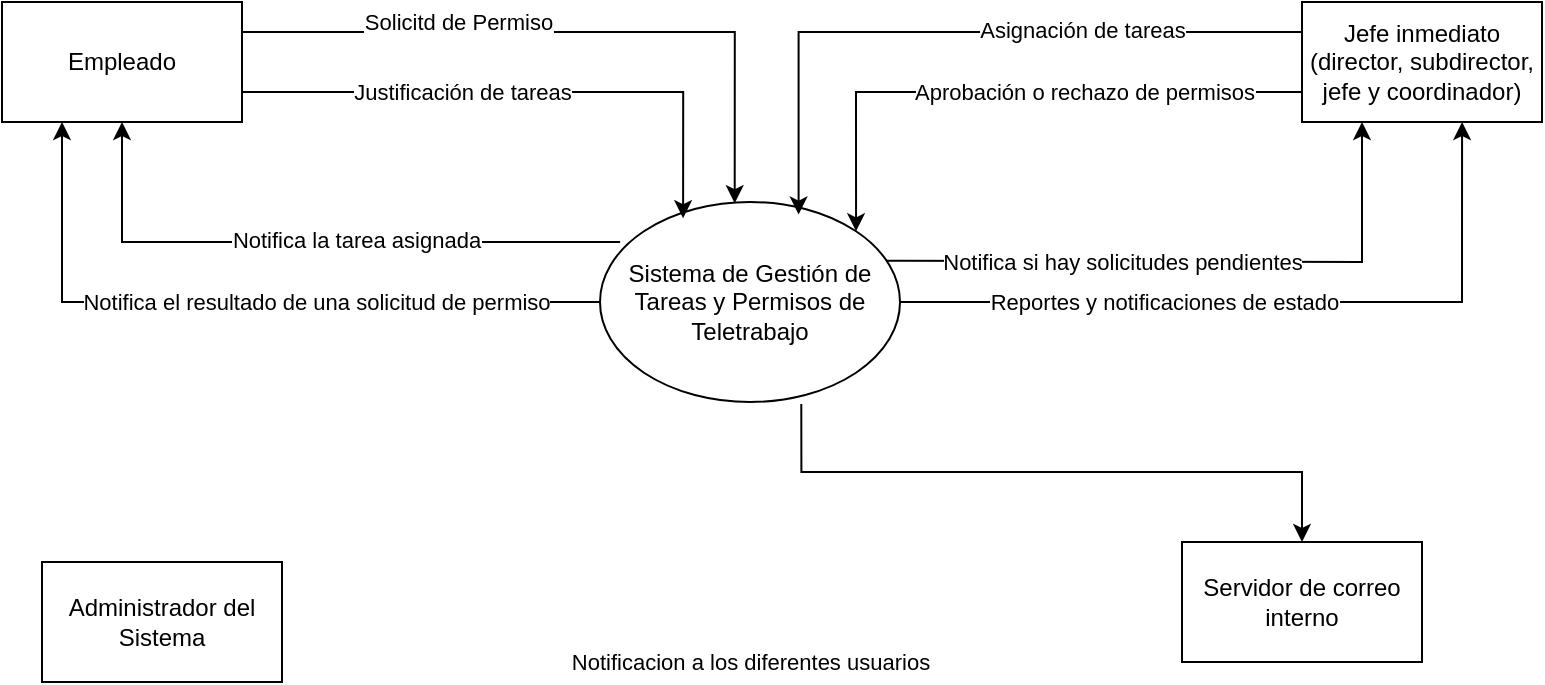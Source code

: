 <mxfile version="26.2.14">
  <diagram name="Página-1" id="IHVPM5v80Y-Uaolm_7tG">
    <mxGraphModel dx="834" dy="422" grid="1" gridSize="10" guides="1" tooltips="1" connect="1" arrows="1" fold="1" page="1" pageScale="1" pageWidth="827" pageHeight="1169" math="0" shadow="0">
      <root>
        <mxCell id="0" />
        <mxCell id="1" parent="0" />
        <mxCell id="SD1OdpLJb4vjs_2V6Wb9-16" style="edgeStyle=orthogonalEdgeStyle;rounded=0;orthogonalLoop=1;jettySize=auto;html=1;exitX=0.671;exitY=1.01;exitDx=0;exitDy=0;entryX=0.5;entryY=0;entryDx=0;entryDy=0;exitPerimeter=0;" edge="1" parent="1" source="SD1OdpLJb4vjs_2V6Wb9-2" target="SD1OdpLJb4vjs_2V6Wb9-6">
          <mxGeometry relative="1" as="geometry">
            <mxPoint x="560" y="360" as="targetPoint" />
          </mxGeometry>
        </mxCell>
        <mxCell id="SD1OdpLJb4vjs_2V6Wb9-17" value="Notificacion a los diferentes usuarios" style="edgeLabel;html=1;align=center;verticalAlign=middle;resizable=0;points=[];" vertex="1" connectable="0" parent="SD1OdpLJb4vjs_2V6Wb9-16">
          <mxGeometry x="-0.44" y="1" relative="1" as="geometry">
            <mxPoint x="-81" y="96" as="offset" />
          </mxGeometry>
        </mxCell>
        <mxCell id="SD1OdpLJb4vjs_2V6Wb9-19" style="edgeStyle=orthogonalEdgeStyle;rounded=0;orthogonalLoop=1;jettySize=auto;html=1;exitX=0.067;exitY=0.2;exitDx=0;exitDy=0;entryX=0.5;entryY=1;entryDx=0;entryDy=0;exitPerimeter=0;" edge="1" parent="1" source="SD1OdpLJb4vjs_2V6Wb9-2" target="SD1OdpLJb4vjs_2V6Wb9-3">
          <mxGeometry relative="1" as="geometry" />
        </mxCell>
        <mxCell id="SD1OdpLJb4vjs_2V6Wb9-20" value="Notifica la tarea asignada" style="edgeLabel;html=1;align=center;verticalAlign=middle;resizable=0;points=[];" vertex="1" connectable="0" parent="SD1OdpLJb4vjs_2V6Wb9-19">
          <mxGeometry x="-0.146" y="-1" relative="1" as="geometry">
            <mxPoint as="offset" />
          </mxGeometry>
        </mxCell>
        <mxCell id="SD1OdpLJb4vjs_2V6Wb9-21" style="edgeStyle=orthogonalEdgeStyle;rounded=0;orthogonalLoop=1;jettySize=auto;html=1;exitX=0;exitY=0.5;exitDx=0;exitDy=0;entryX=0.25;entryY=1;entryDx=0;entryDy=0;" edge="1" parent="1" source="SD1OdpLJb4vjs_2V6Wb9-2" target="SD1OdpLJb4vjs_2V6Wb9-3">
          <mxGeometry relative="1" as="geometry" />
        </mxCell>
        <mxCell id="SD1OdpLJb4vjs_2V6Wb9-22" value="Notifica el resultado de una solicitud de permiso" style="edgeLabel;html=1;align=center;verticalAlign=middle;resizable=0;points=[];" vertex="1" connectable="0" parent="SD1OdpLJb4vjs_2V6Wb9-21">
          <mxGeometry x="-0.521" y="-1" relative="1" as="geometry">
            <mxPoint x="-56" y="1" as="offset" />
          </mxGeometry>
        </mxCell>
        <mxCell id="SD1OdpLJb4vjs_2V6Wb9-30" style="edgeStyle=orthogonalEdgeStyle;rounded=0;orthogonalLoop=1;jettySize=auto;html=1;exitX=0.948;exitY=0.294;exitDx=0;exitDy=0;entryX=0.25;entryY=1;entryDx=0;entryDy=0;exitPerimeter=0;" edge="1" parent="1" source="SD1OdpLJb4vjs_2V6Wb9-2" target="SD1OdpLJb4vjs_2V6Wb9-4">
          <mxGeometry relative="1" as="geometry">
            <Array as="points">
              <mxPoint x="489" y="269" />
              <mxPoint x="720" y="270" />
            </Array>
          </mxGeometry>
        </mxCell>
        <mxCell id="SD1OdpLJb4vjs_2V6Wb9-31" value="Notifica si hay solicitudes pendientes" style="edgeLabel;html=1;align=center;verticalAlign=middle;resizable=0;points=[];" vertex="1" connectable="0" parent="SD1OdpLJb4vjs_2V6Wb9-30">
          <mxGeometry x="-0.418" y="1" relative="1" as="geometry">
            <mxPoint x="29" y="1" as="offset" />
          </mxGeometry>
        </mxCell>
        <mxCell id="SD1OdpLJb4vjs_2V6Wb9-2" value="Sistema de Gestión de Tareas y Permisos de Teletrabajo" style="ellipse;whiteSpace=wrap;html=1;" vertex="1" parent="1">
          <mxGeometry x="339" y="240" width="150" height="100" as="geometry" />
        </mxCell>
        <mxCell id="SD1OdpLJb4vjs_2V6Wb9-12" value="Solicitd de Permiso" style="edgeStyle=orthogonalEdgeStyle;rounded=0;orthogonalLoop=1;jettySize=auto;html=1;exitX=1;exitY=0.25;exitDx=0;exitDy=0;entryX=0.449;entryY=0.006;entryDx=0;entryDy=0;entryPerimeter=0;" edge="1" parent="1" source="SD1OdpLJb4vjs_2V6Wb9-3" target="SD1OdpLJb4vjs_2V6Wb9-2">
          <mxGeometry x="-0.351" y="5" relative="1" as="geometry">
            <mxPoint as="offset" />
          </mxGeometry>
        </mxCell>
        <mxCell id="SD1OdpLJb4vjs_2V6Wb9-13" value="Justificación de tareas" style="edgeStyle=orthogonalEdgeStyle;rounded=0;orthogonalLoop=1;jettySize=auto;html=1;exitX=1;exitY=0.75;exitDx=0;exitDy=0;entryX=0.277;entryY=0.081;entryDx=0;entryDy=0;entryPerimeter=0;" edge="1" parent="1" source="SD1OdpLJb4vjs_2V6Wb9-3" target="SD1OdpLJb4vjs_2V6Wb9-2">
          <mxGeometry x="-0.225" relative="1" as="geometry">
            <mxPoint x="370" y="250" as="targetPoint" />
            <mxPoint as="offset" />
          </mxGeometry>
        </mxCell>
        <mxCell id="SD1OdpLJb4vjs_2V6Wb9-3" value="Empleado" style="rounded=0;whiteSpace=wrap;html=1;" vertex="1" parent="1">
          <mxGeometry x="40" y="140" width="120" height="60" as="geometry" />
        </mxCell>
        <mxCell id="SD1OdpLJb4vjs_2V6Wb9-28" style="edgeStyle=orthogonalEdgeStyle;rounded=0;orthogonalLoop=1;jettySize=auto;html=1;exitX=0;exitY=0.75;exitDx=0;exitDy=0;entryX=1;entryY=0;entryDx=0;entryDy=0;" edge="1" parent="1" source="SD1OdpLJb4vjs_2V6Wb9-4" target="SD1OdpLJb4vjs_2V6Wb9-2">
          <mxGeometry relative="1" as="geometry" />
        </mxCell>
        <mxCell id="SD1OdpLJb4vjs_2V6Wb9-29" value="Aprobación o rechazo de permisos" style="edgeLabel;html=1;align=center;verticalAlign=middle;resizable=0;points=[];" vertex="1" connectable="0" parent="SD1OdpLJb4vjs_2V6Wb9-28">
          <mxGeometry x="-0.012" relative="1" as="geometry">
            <mxPoint x="35" as="offset" />
          </mxGeometry>
        </mxCell>
        <mxCell id="SD1OdpLJb4vjs_2V6Wb9-4" value="Jefe inmediato (director, subdirector, jefe y coordinador)" style="rounded=0;whiteSpace=wrap;html=1;" vertex="1" parent="1">
          <mxGeometry x="690" y="140" width="120" height="60" as="geometry" />
        </mxCell>
        <mxCell id="SD1OdpLJb4vjs_2V6Wb9-5" value="Administrador del Sistema" style="rounded=0;whiteSpace=wrap;html=1;" vertex="1" parent="1">
          <mxGeometry x="60" y="420" width="120" height="60" as="geometry" />
        </mxCell>
        <mxCell id="SD1OdpLJb4vjs_2V6Wb9-6" value="Servidor de correo interno" style="rounded=0;whiteSpace=wrap;html=1;" vertex="1" parent="1">
          <mxGeometry x="630" y="410" width="120" height="60" as="geometry" />
        </mxCell>
        <mxCell id="SD1OdpLJb4vjs_2V6Wb9-26" style="edgeStyle=orthogonalEdgeStyle;rounded=0;orthogonalLoop=1;jettySize=auto;html=1;exitX=0;exitY=0.25;exitDx=0;exitDy=0;entryX=0.662;entryY=0.063;entryDx=0;entryDy=0;entryPerimeter=0;" edge="1" parent="1" source="SD1OdpLJb4vjs_2V6Wb9-4" target="SD1OdpLJb4vjs_2V6Wb9-2">
          <mxGeometry relative="1" as="geometry" />
        </mxCell>
        <mxCell id="SD1OdpLJb4vjs_2V6Wb9-27" value="Asignación de tareas" style="edgeLabel;html=1;align=center;verticalAlign=middle;resizable=0;points=[];" vertex="1" connectable="0" parent="SD1OdpLJb4vjs_2V6Wb9-26">
          <mxGeometry x="-0.195" y="-1" relative="1" as="geometry">
            <mxPoint x="28" as="offset" />
          </mxGeometry>
        </mxCell>
        <mxCell id="SD1OdpLJb4vjs_2V6Wb9-32" style="edgeStyle=orthogonalEdgeStyle;rounded=0;orthogonalLoop=1;jettySize=auto;html=1;exitX=1;exitY=0.5;exitDx=0;exitDy=0;entryX=0.667;entryY=1;entryDx=0;entryDy=0;entryPerimeter=0;" edge="1" parent="1" source="SD1OdpLJb4vjs_2V6Wb9-2" target="SD1OdpLJb4vjs_2V6Wb9-4">
          <mxGeometry relative="1" as="geometry" />
        </mxCell>
        <mxCell id="SD1OdpLJb4vjs_2V6Wb9-33" value="Reportes y notificaciones de estado" style="edgeLabel;html=1;align=center;verticalAlign=middle;resizable=0;points=[];" vertex="1" connectable="0" parent="SD1OdpLJb4vjs_2V6Wb9-32">
          <mxGeometry x="-0.19" relative="1" as="geometry">
            <mxPoint x="-19" as="offset" />
          </mxGeometry>
        </mxCell>
      </root>
    </mxGraphModel>
  </diagram>
</mxfile>
